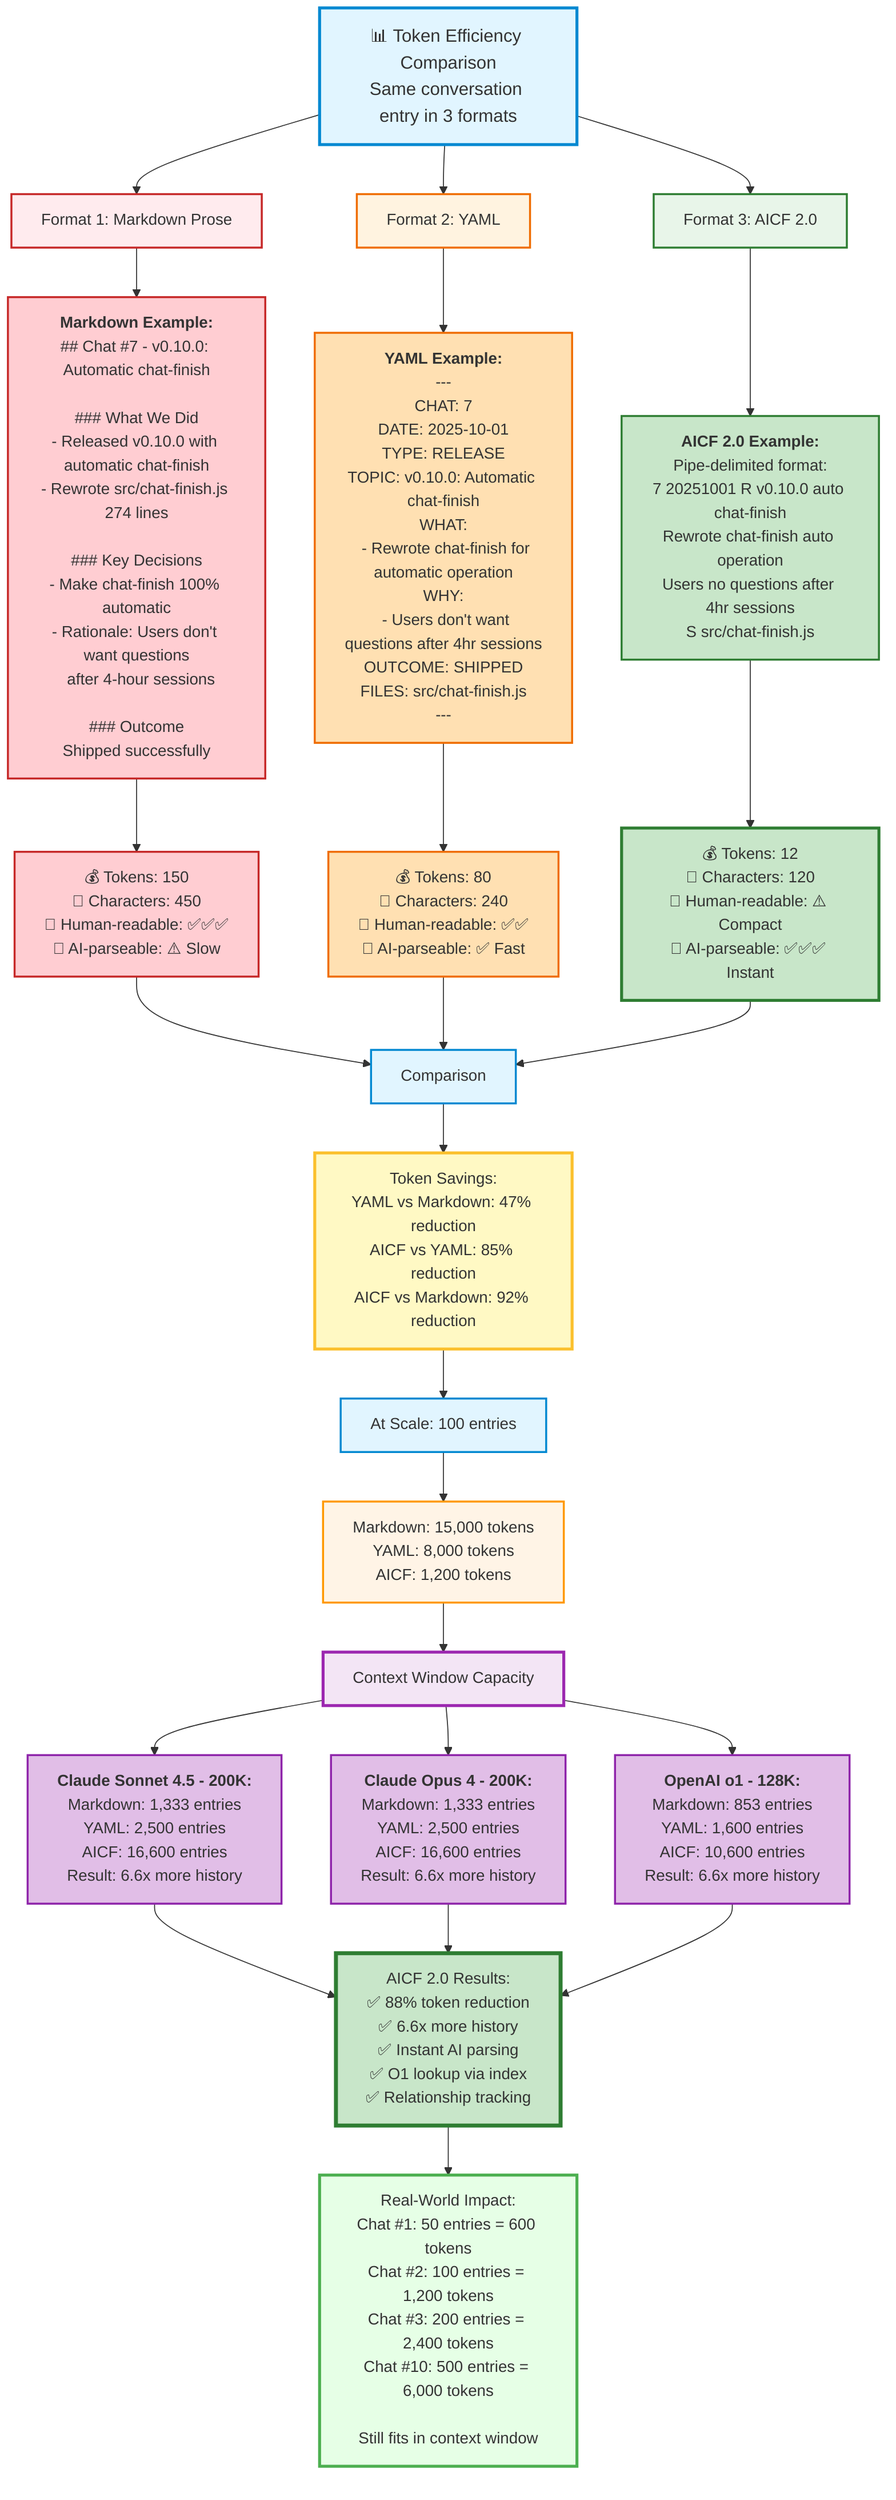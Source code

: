 %% Token Efficiency Comparison
%% Markdown vs YAML vs AICF 2.0

graph TB
    Title[📊 Token Efficiency Comparison<br/>Same conversation entry in 3 formats]

    Title --> Format1[Format 1: Markdown Prose]
    Title --> Format2[Format 2: YAML]
    Title --> Format3[Format 3: AICF 2.0]

    Format1 --> MD[<b>Markdown Example:</b><br/>## Chat #7 - v0.10.0: Automatic chat-finish<br/><br/>### What We Did<br/>- Released v0.10.0 with automatic chat-finish<br/>- Rewrote src/chat-finish.js 274 lines<br/><br/>### Key Decisions<br/>- Make chat-finish 100% automatic<br/>- Rationale: Users don't want questions<br/>  after 4-hour sessions<br/><br/>### Outcome<br/>Shipped successfully]

    MD --> MDTokens[💰 Tokens: 150<br/>📏 Characters: 450<br/>👤 Human-readable: ✅✅✅<br/>🤖 AI-parseable: ⚠️ Slow]

    Format2 --> YAML[<b>YAML Example:</b><br/>---<br/>CHAT: 7<br/>DATE: 2025-10-01<br/>TYPE: RELEASE<br/>TOPIC: v0.10.0: Automatic chat-finish<br/>WHAT:<br/>  - Rewrote chat-finish for automatic operation<br/>WHY:<br/>  - Users don't want questions after 4hr sessions<br/>OUTCOME: SHIPPED<br/>FILES: src/chat-finish.js<br/>---]

    YAML --> YAMLTokens[💰 Tokens: 80<br/>📏 Characters: 240<br/>👤 Human-readable: ✅✅<br/>🤖 AI-parseable: ✅ Fast]

    Format3 --> AICF[<b>AICF 2.0 Example:</b><br/>Pipe-delimited format:<br/>7 20251001 R v0.10.0 auto chat-finish<br/>Rewrote chat-finish auto operation<br/>Users no questions after 4hr sessions<br/>S src/chat-finish.js]

    AICF --> AICFTokens[💰 Tokens: 12<br/>📏 Characters: 120<br/>👤 Human-readable: ⚠️ Compact<br/>🤖 AI-parseable: ✅✅✅ Instant]

    MDTokens --> Compare[Comparison]
    YAMLTokens --> Compare
    AICFTokens --> Compare

    Compare --> Savings[Token Savings:<br/>YAML vs Markdown: 47% reduction<br/>AICF vs YAML: 85% reduction<br/>AICF vs Markdown: 92% reduction]

    Savings --> Scale[At Scale: 100 entries]

    Scale --> Scale1[Markdown: 15,000 tokens<br/>YAML: 8,000 tokens<br/>AICF: 1,200 tokens]

    Scale1 --> Context[Context Window Capacity]

    Context --> Claude[<b>Claude Sonnet 4.5 - 200K:</b><br/>Markdown: 1,333 entries<br/>YAML: 2,500 entries<br/>AICF: 16,600 entries<br/>Result: 6.6x more history]

    Context --> Opus[<b>Claude Opus 4 - 200K:</b><br/>Markdown: 1,333 entries<br/>YAML: 2,500 entries<br/>AICF: 16,600 entries<br/>Result: 6.6x more history]

    Context --> O1[<b>OpenAI o1 - 128K:</b><br/>Markdown: 853 entries<br/>YAML: 1,600 entries<br/>AICF: 10,600 entries<br/>Result: 6.6x more history]

    Claude --> Winner[AICF 2.0 Results:<br/>✅ 88% token reduction<br/>✅ 6.6x more history<br/>✅ Instant AI parsing<br/>✅ O1 lookup via index<br/>✅ Relationship tracking]
    Opus --> Winner
    O1 --> Winner

    Winner --> RealWorld[Real-World Impact:<br/>Chat #1: 50 entries = 600 tokens<br/>Chat #2: 100 entries = 1,200 tokens<br/>Chat #3: 200 entries = 2,400 tokens<br/>Chat #10: 500 entries = 6,000 tokens<br/><br/>Still fits in context window]

    style Title fill:#e1f5ff,stroke:#0288d1,stroke-width:3px,font-size:18px
    style Format1 fill:#ffebee,stroke:#c62828,stroke-width:2px
    style Format2 fill:#fff3e0,stroke:#ef6c00,stroke-width:2px
    style Format3 fill:#e8f5e9,stroke:#2e7d32,stroke-width:2px

    style MD fill:#ffcdd2,stroke:#c62828,stroke-width:2px
    style YAML fill:#ffe0b2,stroke:#ef6c00,stroke-width:2px
    style AICF fill:#c8e6c9,stroke:#2e7d32,stroke-width:2px

    style MDTokens fill:#ffcdd2,stroke:#c62828,stroke-width:2px
    style YAMLTokens fill:#ffe0b2,stroke:#ef6c00,stroke-width:2px
    style AICFTokens fill:#c8e6c9,stroke:#2e7d32,stroke-width:3px

    style Compare fill:#e1f5ff,stroke:#0288d1,stroke-width:2px
    style Savings fill:#fff9c4,stroke:#fbc02d,stroke-width:3px
    style Scale fill:#e1f5ff,stroke:#0288d1,stroke-width:2px
    style Scale1 fill:#fff4e6,stroke:#ff9800,stroke-width:2px
    style Context fill:#f3e5f5,stroke:#9c27b0,stroke-width:3px

    style Claude fill:#e1bee7,stroke:#8e24aa,stroke-width:2px
    style Opus fill:#e1bee7,stroke:#8e24aa,stroke-width:2px
    style O1 fill:#e1bee7,stroke:#8e24aa,stroke-width:2px

    style Winner fill:#c8e6c9,stroke:#2e7d32,stroke-width:4px,font-size:16px
    style RealWorld fill:#e6ffe6,stroke:#4caf50,stroke-width:3px